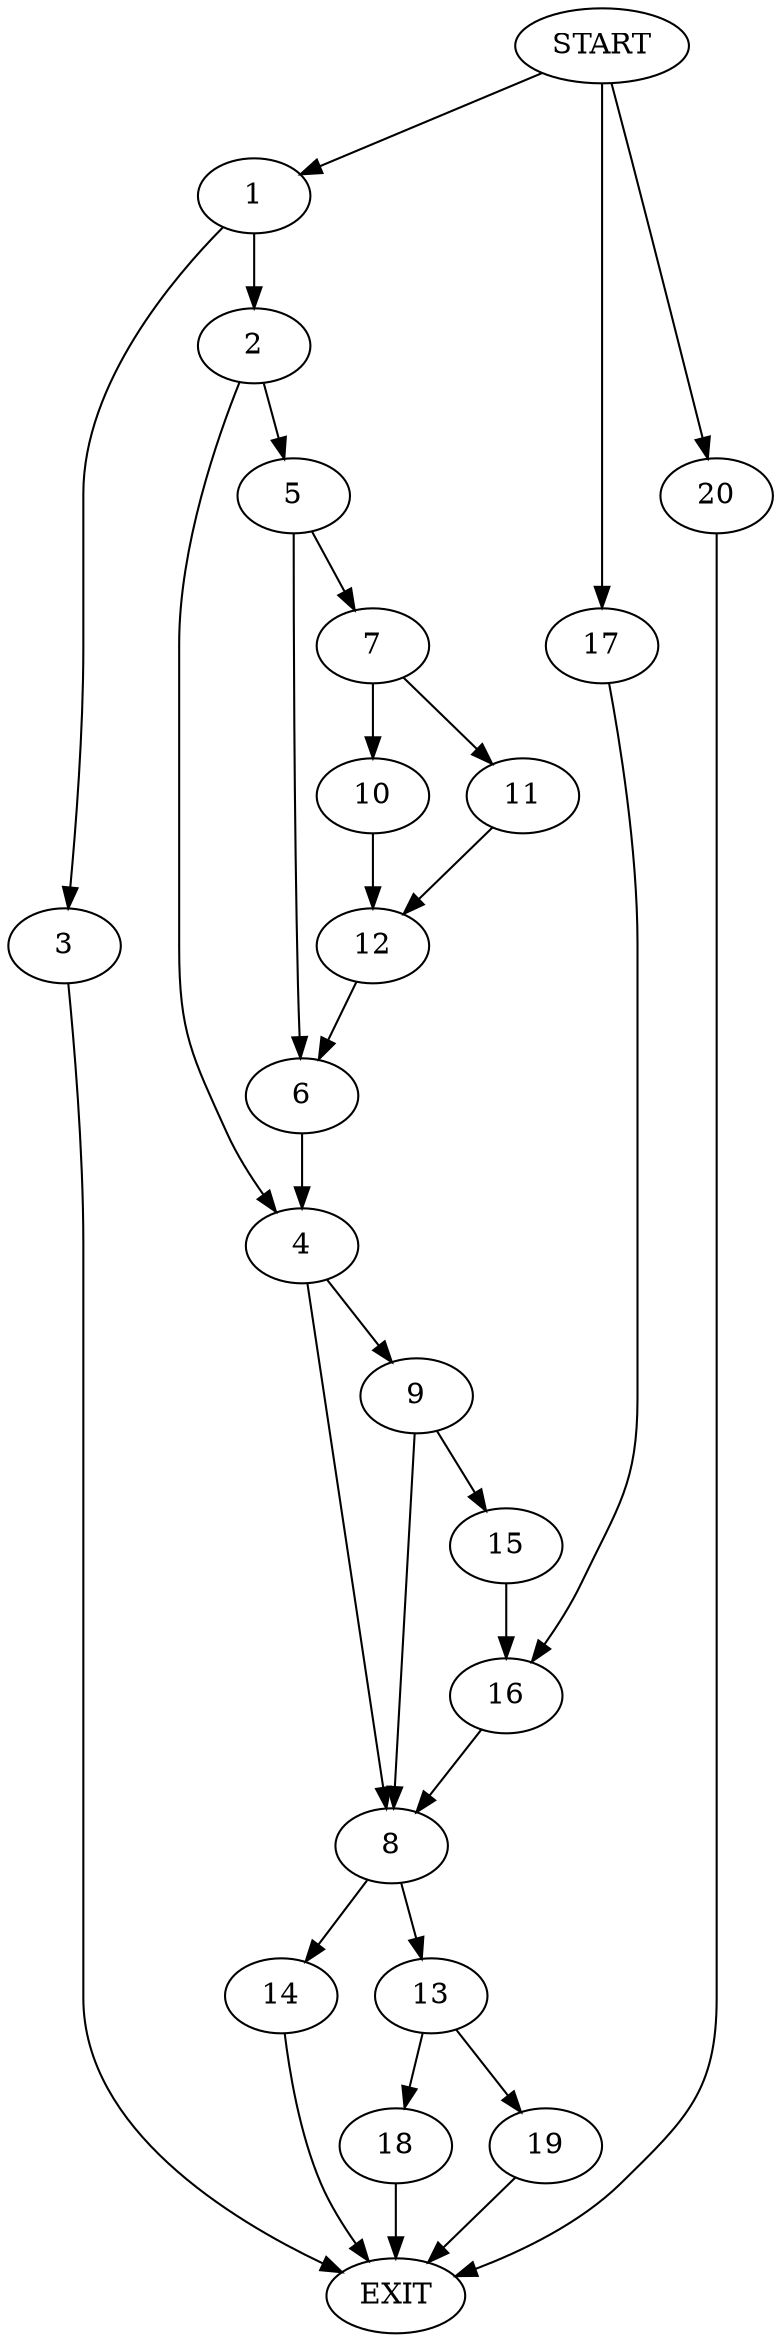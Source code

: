 digraph {
0 [label="START"]
21 [label="EXIT"]
0 -> 1
1 -> 2
1 -> 3
2 -> 4
2 -> 5
3 -> 21
5 -> 6
5 -> 7
4 -> 8
4 -> 9
7 -> 10
7 -> 11
6 -> 4
11 -> 12
10 -> 12
12 -> 6
8 -> 13
8 -> 14
9 -> 8
9 -> 15
15 -> 16
16 -> 8
0 -> 17
17 -> 16
14 -> 21
13 -> 18
13 -> 19
18 -> 21
19 -> 21
0 -> 20
20 -> 21
}
